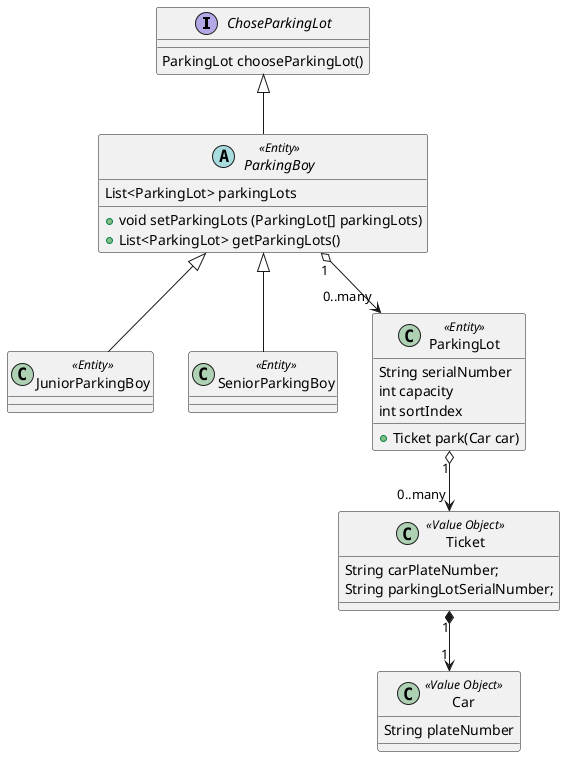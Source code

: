 @startuml

Interface ChoseParkingLot {
  ParkingLot chooseParkingLot()
}

Abstract Class ParkingBoy << Entity >> {
  List<ParkingLot> parkingLots

  + void setParkingLots (ParkingLot[] parkingLots)
  + List<ParkingLot> getParkingLots()
}

Class JuniorParkingBoy << Entity >> {

}

Class SeniorParkingBoy << Entity >> {

}


class ParkingLot << Entity >> {
  String serialNumber
  int capacity 
  int sortIndex
  + Ticket park(Car car)
}

Class Car << Value Object >> {
    String plateNumber
}

Class Ticket << Value Object >> {
  String carPlateNumber;
  String parkingLotSerialNumber;
}

Ticket "1" *--> "1" Car
ParkingLot "1" o--> "0..many" Ticket
ParkingBoy "1" o--> "0..many" ParkingLot
ChoseParkingLot <|-- ParkingBoy
ParkingBoy <|-- JuniorParkingBoy
ParkingBoy <|-- SeniorParkingBoy



@enduml
